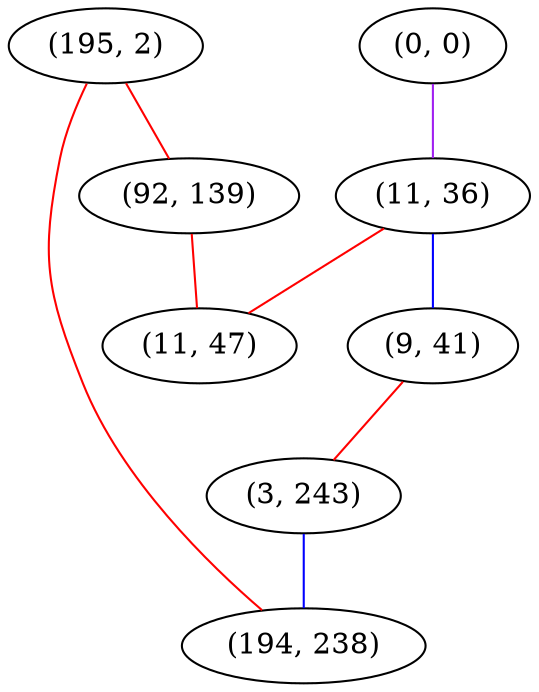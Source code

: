 graph "" {
"(195, 2)";
"(0, 0)";
"(11, 36)";
"(92, 139)";
"(9, 41)";
"(3, 243)";
"(11, 47)";
"(194, 238)";
"(195, 2)" -- "(194, 238)"  [color=red, key=0, weight=1];
"(195, 2)" -- "(92, 139)"  [color=red, key=0, weight=1];
"(0, 0)" -- "(11, 36)"  [color=purple, key=0, weight=4];
"(11, 36)" -- "(11, 47)"  [color=red, key=0, weight=1];
"(11, 36)" -- "(9, 41)"  [color=blue, key=0, weight=3];
"(92, 139)" -- "(11, 47)"  [color=red, key=0, weight=1];
"(9, 41)" -- "(3, 243)"  [color=red, key=0, weight=1];
"(3, 243)" -- "(194, 238)"  [color=blue, key=0, weight=3];
}
